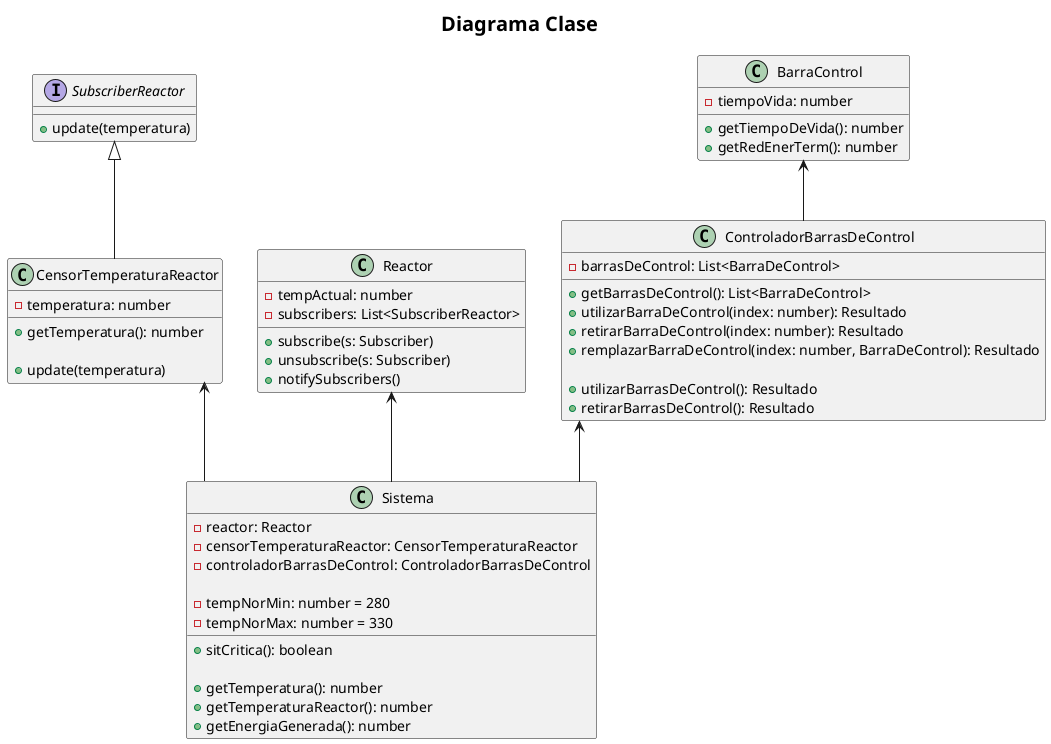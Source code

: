 @startuml Diagrama Clase

skinparam linetype ortho
skinparam arrow {
    Thickness 1
}
skinparam TitleFontSize 20

title Diagrama Clase

interface SubscriberReactor{
    + update(temperatura)
}

class Reactor {
- tempActual: number
- subscribers: List<SubscriberReactor>

+ subscribe(s: Subscriber)
+ unsubscribe(s: Subscriber)
+ notifySubscribers()

}

class BarraControl {
- tiempoVida: number

+ getTiempoDeVida(): number
+ getRedEnerTerm(): number
}

class ControladorBarrasDeControl{
    - barrasDeControl: List<BarraDeControl>

    + getBarrasDeControl(): List<BarraDeControl>
    + utilizarBarraDeControl(index: number): Resultado
    + retirarBarraDeControl(index: number): Resultado
    + remplazarBarraDeControl(index: number, BarraDeControl): Resultado

    + utilizarBarrasDeControl(): Resultado
    + retirarBarrasDeControl(): Resultado
}

class CensorTemperaturaReactor extends SubscriberReactor{
    - temperatura: number
    
    + getTemperatura(): number

    + update(temperatura)
}

class Sistema{
    - reactor: Reactor
    - censorTemperaturaReactor: CensorTemperaturaReactor
    - controladorBarrasDeControl: ControladorBarrasDeControl

    - tempNorMin: number = 280
    - tempNorMax: number = 330
    
    + sitCritica(): boolean

    + getTemperatura(): number
    + getTemperaturaReactor(): number
    + getEnergiaGenerada(): number
}

Reactor <-- Sistema
CensorTemperaturaReactor <-- Sistema
ControladorBarrasDeControl <-- Sistema

BarraControl <-- ControladorBarrasDeControl
@enduml